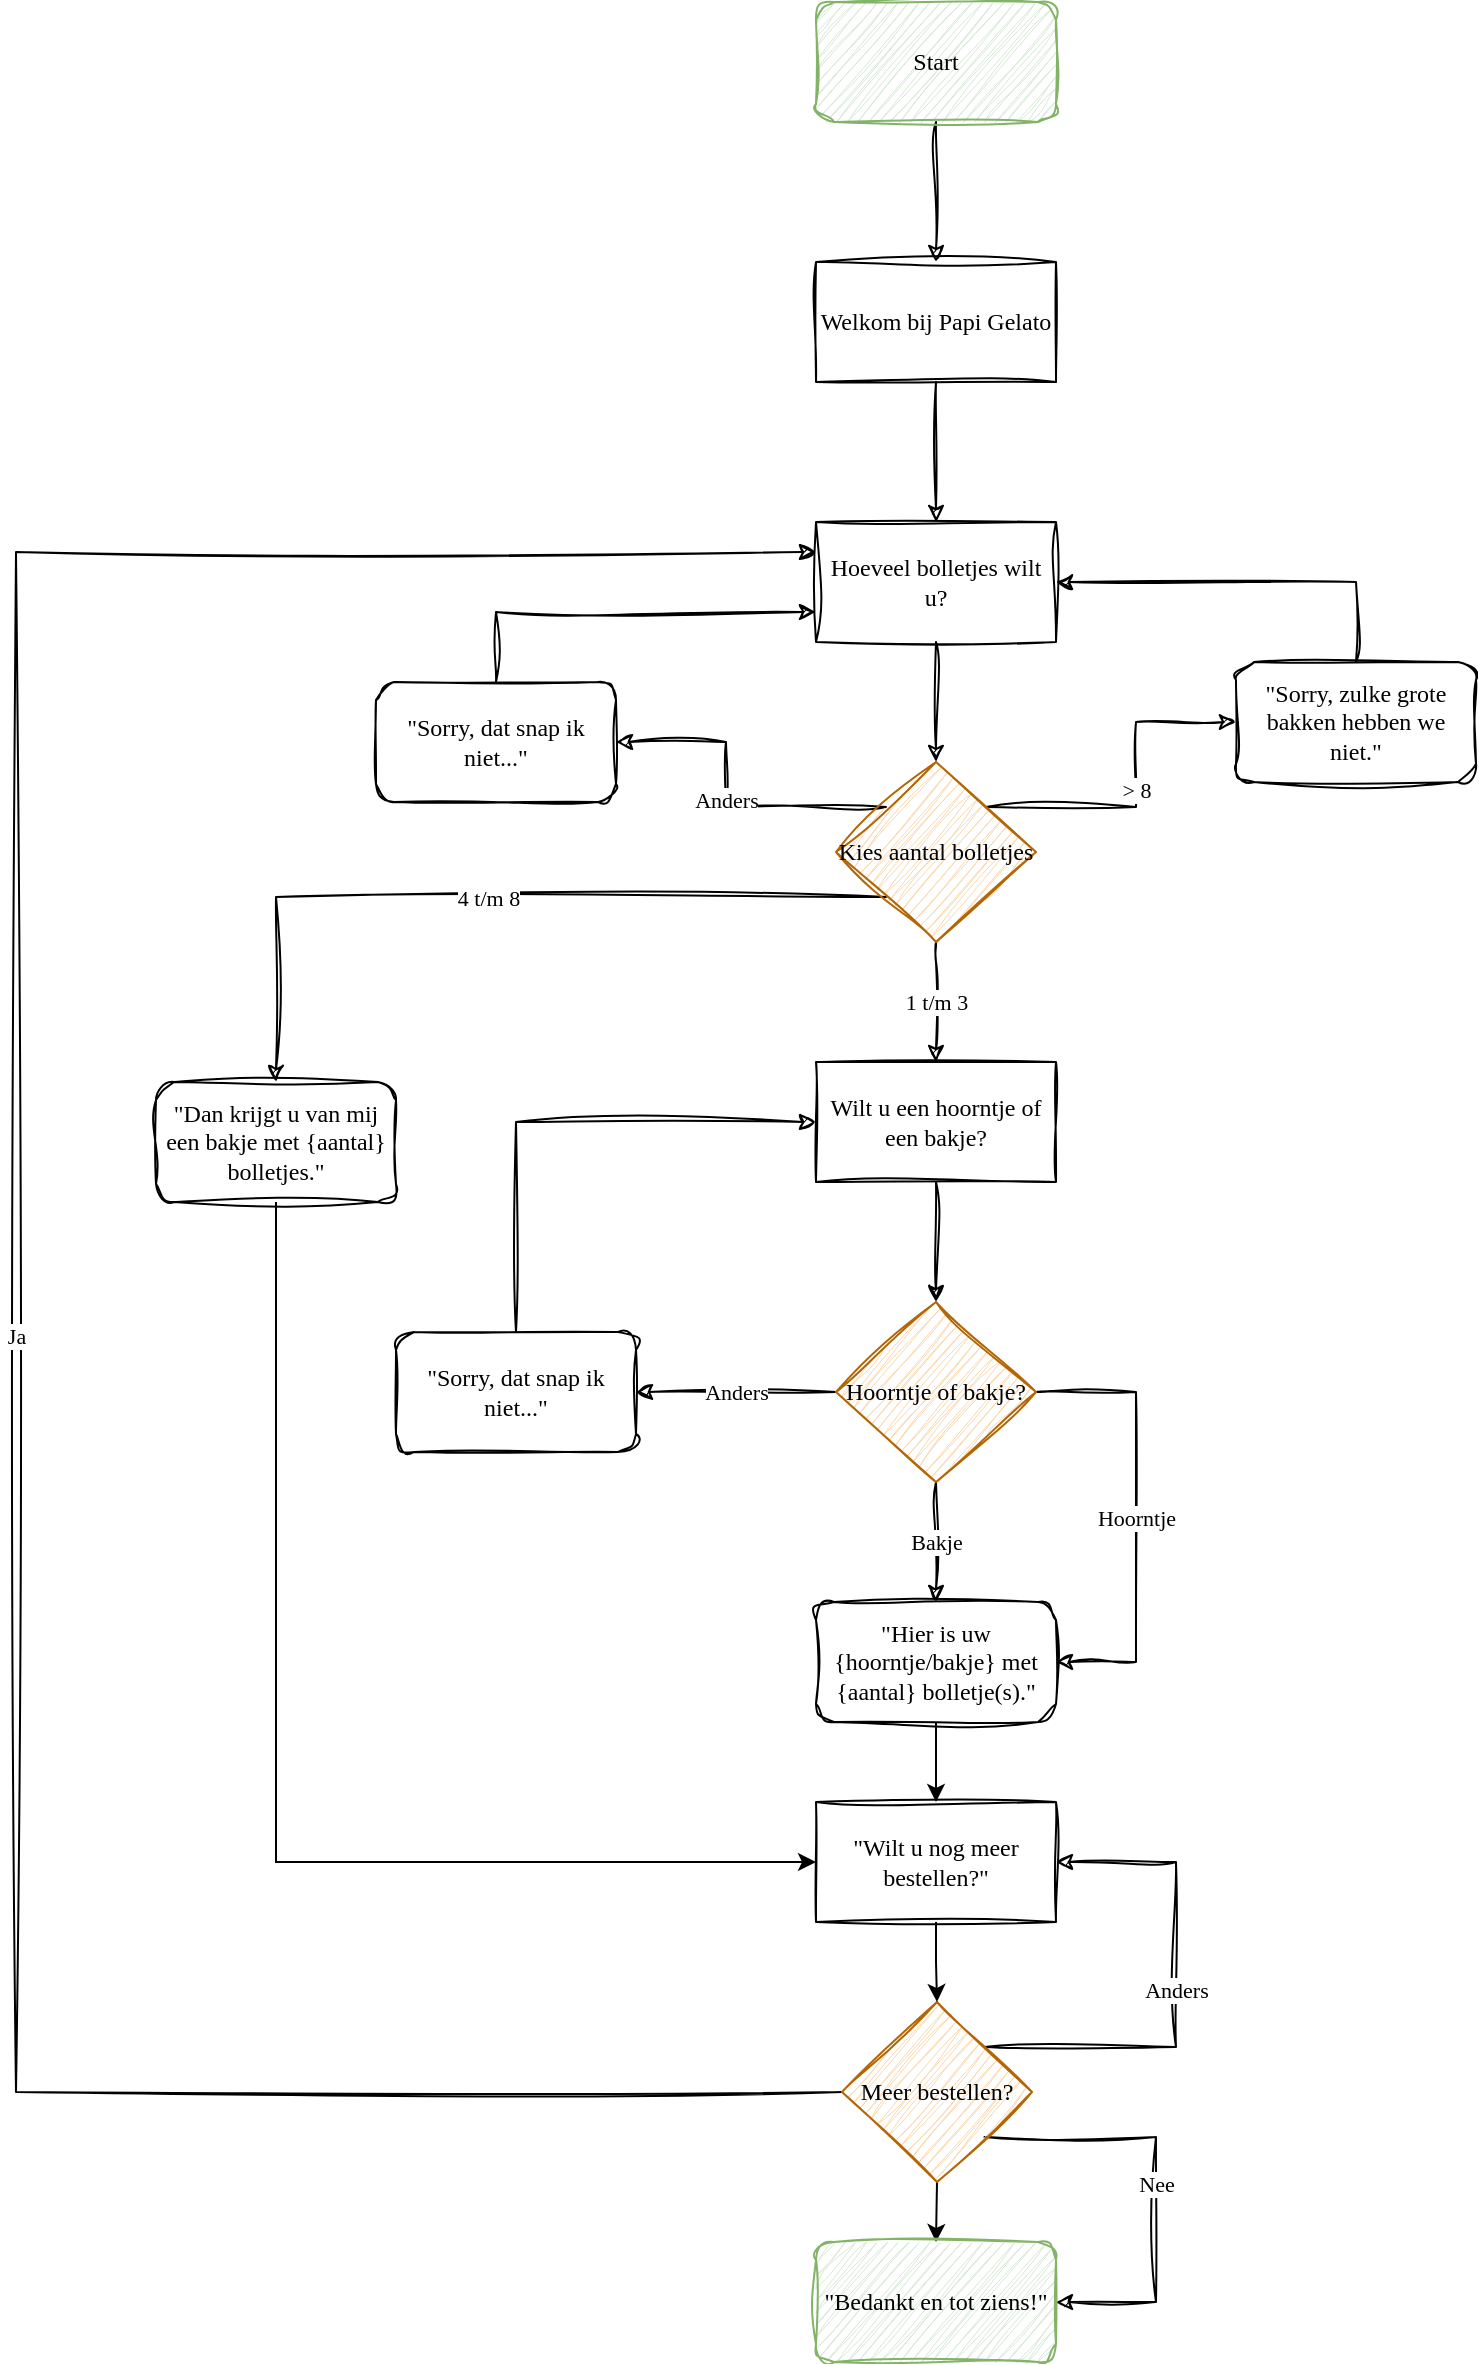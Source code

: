 <mxfile version="24.9.2">
  <diagram name="Pagina-1" id="o8SB5Iup6SPwX9aD0dav">
    <mxGraphModel dx="1389" dy="753" grid="1" gridSize="10" guides="1" tooltips="1" connect="1" arrows="1" fold="1" page="1" pageScale="1" pageWidth="1920" pageHeight="1200" math="0" shadow="0">
      <root>
        <mxCell id="0" />
        <mxCell id="1" parent="0" />
        <mxCell id="pbiHoTIueWZ6qJaHBMEw-3" style="edgeStyle=orthogonalEdgeStyle;rounded=0;orthogonalLoop=1;jettySize=auto;html=1;exitX=0.5;exitY=1;exitDx=0;exitDy=0;entryX=0.5;entryY=0;entryDx=0;entryDy=0;sketch=1;curveFitting=1;jiggle=2;" parent="1" source="pbiHoTIueWZ6qJaHBMEw-1" target="pbiHoTIueWZ6qJaHBMEw-2" edge="1">
          <mxGeometry relative="1" as="geometry" />
        </mxCell>
        <mxCell id="pbiHoTIueWZ6qJaHBMEw-1" value="Start" style="rounded=1;whiteSpace=wrap;html=1;fillColor=#d5e8d4;strokeColor=#82b366;sketch=1;curveFitting=1;jiggle=2;fontFamily=Comic Sans MS;" parent="1" vertex="1">
          <mxGeometry x="900" y="10" width="120" height="60" as="geometry" />
        </mxCell>
        <mxCell id="pbiHoTIueWZ6qJaHBMEw-5" style="edgeStyle=orthogonalEdgeStyle;rounded=0;orthogonalLoop=1;jettySize=auto;html=1;exitX=0.5;exitY=1;exitDx=0;exitDy=0;entryX=0.5;entryY=0;entryDx=0;entryDy=0;sketch=1;curveFitting=1;jiggle=2;" parent="1" source="pbiHoTIueWZ6qJaHBMEw-2" target="pbiHoTIueWZ6qJaHBMEw-4" edge="1">
          <mxGeometry relative="1" as="geometry" />
        </mxCell>
        <mxCell id="pbiHoTIueWZ6qJaHBMEw-2" value="Welkom bij Papi Gelato" style="rounded=0;whiteSpace=wrap;html=1;fillColor=none;sketch=1;curveFitting=1;jiggle=2;fontFamily=Comic Sans MS;" parent="1" vertex="1">
          <mxGeometry x="900" y="140" width="120" height="60" as="geometry" />
        </mxCell>
        <mxCell id="pbiHoTIueWZ6qJaHBMEw-7" style="edgeStyle=orthogonalEdgeStyle;rounded=0;orthogonalLoop=1;jettySize=auto;html=1;exitX=0.5;exitY=1;exitDx=0;exitDy=0;entryX=0.5;entryY=0;entryDx=0;entryDy=0;sketch=1;curveFitting=1;jiggle=2;" parent="1" source="pbiHoTIueWZ6qJaHBMEw-4" target="pbiHoTIueWZ6qJaHBMEw-6" edge="1">
          <mxGeometry relative="1" as="geometry" />
        </mxCell>
        <mxCell id="pbiHoTIueWZ6qJaHBMEw-4" value="Hoeveel bolletjes wilt u?" style="rounded=0;whiteSpace=wrap;html=1;fillColor=none;sketch=1;curveFitting=1;jiggle=2;fontFamily=Comic Sans MS;" parent="1" vertex="1">
          <mxGeometry x="900" y="270" width="120" height="60" as="geometry" />
        </mxCell>
        <mxCell id="pbiHoTIueWZ6qJaHBMEw-9" value="1 t/m 3" style="edgeStyle=orthogonalEdgeStyle;rounded=0;orthogonalLoop=1;jettySize=auto;html=1;exitX=0.5;exitY=1;exitDx=0;exitDy=0;entryX=0.5;entryY=0;entryDx=0;entryDy=0;fontFamily=Comic Sans MS;sketch=1;curveFitting=1;jiggle=2;" parent="1" source="pbiHoTIueWZ6qJaHBMEw-6" target="pbiHoTIueWZ6qJaHBMEw-8" edge="1">
          <mxGeometry relative="1" as="geometry">
            <Array as="points">
              <mxPoint x="960" y="490" />
              <mxPoint x="960" y="490" />
            </Array>
          </mxGeometry>
        </mxCell>
        <mxCell id="pbiHoTIueWZ6qJaHBMEw-16" value="&amp;gt; 8" style="edgeStyle=orthogonalEdgeStyle;rounded=0;orthogonalLoop=1;jettySize=auto;html=1;exitX=1;exitY=0;exitDx=0;exitDy=0;entryX=0;entryY=0.5;entryDx=0;entryDy=0;sketch=1;curveFitting=1;jiggle=2;fontFamily=Comic Sans MS;" parent="1" source="pbiHoTIueWZ6qJaHBMEw-6" target="pbiHoTIueWZ6qJaHBMEw-15" edge="1">
          <mxGeometry relative="1" as="geometry" />
        </mxCell>
        <mxCell id="pbiHoTIueWZ6qJaHBMEw-37" value="Anders" style="edgeStyle=orthogonalEdgeStyle;rounded=0;orthogonalLoop=1;jettySize=auto;html=1;exitX=0;exitY=0;exitDx=0;exitDy=0;entryX=1;entryY=0.5;entryDx=0;entryDy=0;fontFamily=Comic Sans MS;sketch=1;curveFitting=1;jiggle=2;" parent="1" source="pbiHoTIueWZ6qJaHBMEw-6" target="pbiHoTIueWZ6qJaHBMEw-21" edge="1">
          <mxGeometry relative="1" as="geometry" />
        </mxCell>
        <mxCell id="TuK_LcdwhqyAIoseYK0I-1" value="4 t/m 8" style="edgeStyle=orthogonalEdgeStyle;rounded=0;orthogonalLoop=1;jettySize=auto;html=1;exitX=0;exitY=1;exitDx=0;exitDy=0;entryX=0.5;entryY=0;entryDx=0;entryDy=0;sketch=1;curveFitting=1;jiggle=2;fontFamily=Comic Sans MS;" parent="1" source="pbiHoTIueWZ6qJaHBMEw-6" target="pbiHoTIueWZ6qJaHBMEw-12" edge="1">
          <mxGeometry relative="1" as="geometry" />
        </mxCell>
        <mxCell id="pbiHoTIueWZ6qJaHBMEw-6" value="Kies aantal bolletjes" style="rhombus;whiteSpace=wrap;html=1;fillColor=#fad7ac;sketch=1;curveFitting=1;jiggle=2;strokeColor=#b46504;fontFamily=Comic Sans MS;" parent="1" vertex="1">
          <mxGeometry x="910" y="390" width="100" height="90" as="geometry" />
        </mxCell>
        <mxCell id="pbiHoTIueWZ6qJaHBMEw-11" style="edgeStyle=orthogonalEdgeStyle;rounded=0;orthogonalLoop=1;jettySize=auto;html=1;exitX=0.5;exitY=1;exitDx=0;exitDy=0;entryX=0.5;entryY=0;entryDx=0;entryDy=0;sketch=1;curveFitting=1;jiggle=2;" parent="1" source="pbiHoTIueWZ6qJaHBMEw-8" target="pbiHoTIueWZ6qJaHBMEw-10" edge="1">
          <mxGeometry relative="1" as="geometry" />
        </mxCell>
        <mxCell id="pbiHoTIueWZ6qJaHBMEw-8" value="Wilt u een hoorntje of een bakje?" style="rounded=0;whiteSpace=wrap;html=1;fillColor=none;sketch=1;curveFitting=1;jiggle=2;fontFamily=Comic Sans MS;" parent="1" vertex="1">
          <mxGeometry x="900" y="540" width="120" height="60" as="geometry" />
        </mxCell>
        <mxCell id="pbiHoTIueWZ6qJaHBMEw-28" value="Bakje" style="edgeStyle=orthogonalEdgeStyle;rounded=0;orthogonalLoop=1;jettySize=auto;html=1;exitX=0.5;exitY=1;exitDx=0;exitDy=0;entryX=0.5;entryY=0;entryDx=0;entryDy=0;fontFamily=Comic Sans MS;sketch=1;curveFitting=1;jiggle=2;" parent="1" source="pbiHoTIueWZ6qJaHBMEw-10" target="pbiHoTIueWZ6qJaHBMEw-24" edge="1">
          <mxGeometry relative="1" as="geometry" />
        </mxCell>
        <mxCell id="pbiHoTIueWZ6qJaHBMEw-29" value="Hoorntje" style="edgeStyle=orthogonalEdgeStyle;rounded=0;orthogonalLoop=1;jettySize=auto;html=1;exitX=1;exitY=0.5;exitDx=0;exitDy=0;entryX=1;entryY=0.5;entryDx=0;entryDy=0;sketch=1;curveFitting=1;jiggle=2;fontFamily=Comic Sans MS;" parent="1" source="pbiHoTIueWZ6qJaHBMEw-10" target="pbiHoTIueWZ6qJaHBMEw-24" edge="1">
          <mxGeometry relative="1" as="geometry">
            <Array as="points">
              <mxPoint x="1060" y="705" />
              <mxPoint x="1060" y="840" />
            </Array>
          </mxGeometry>
        </mxCell>
        <mxCell id="pbiHoTIueWZ6qJaHBMEw-32" value="Anders" style="edgeStyle=orthogonalEdgeStyle;rounded=0;orthogonalLoop=1;jettySize=auto;html=1;exitX=0;exitY=0.5;exitDx=0;exitDy=0;entryX=1;entryY=0.5;entryDx=0;entryDy=0;sketch=1;curveFitting=1;jiggle=2;fontFamily=Comic Sans MS;" parent="1" source="pbiHoTIueWZ6qJaHBMEw-10" target="pbiHoTIueWZ6qJaHBMEw-31" edge="1">
          <mxGeometry relative="1" as="geometry" />
        </mxCell>
        <mxCell id="pbiHoTIueWZ6qJaHBMEw-10" value="Hoorntje of bakje?" style="rhombus;whiteSpace=wrap;html=1;fillColor=#fad7ac;sketch=1;curveFitting=1;jiggle=2;fontFamily=Comic Sans MS;strokeColor=#b46504;" parent="1" vertex="1">
          <mxGeometry x="910" y="660" width="100" height="90" as="geometry" />
        </mxCell>
        <mxCell id="TuK_LcdwhqyAIoseYK0I-2" style="edgeStyle=orthogonalEdgeStyle;rounded=0;orthogonalLoop=1;jettySize=auto;html=1;exitX=0.5;exitY=1;exitDx=0;exitDy=0;entryX=0;entryY=0.5;entryDx=0;entryDy=0;" parent="1" source="pbiHoTIueWZ6qJaHBMEw-12" target="pbiHoTIueWZ6qJaHBMEw-48" edge="1">
          <mxGeometry relative="1" as="geometry" />
        </mxCell>
        <mxCell id="pbiHoTIueWZ6qJaHBMEw-12" value="&quot;Dan krijgt u van mij een bakje met {aantal} bolletjes.&quot;" style="rounded=1;whiteSpace=wrap;html=1;sketch=1;curveFitting=1;jiggle=2;fillColor=none;fontFamily=Comic Sans MS;" parent="1" vertex="1">
          <mxGeometry x="570" y="550" width="120" height="60" as="geometry" />
        </mxCell>
        <mxCell id="pbiHoTIueWZ6qJaHBMEw-18" style="edgeStyle=orthogonalEdgeStyle;rounded=0;orthogonalLoop=1;jettySize=auto;html=1;exitX=0.5;exitY=0;exitDx=0;exitDy=0;entryX=1;entryY=0.5;entryDx=0;entryDy=0;sketch=1;curveFitting=1;jiggle=2;" parent="1" source="pbiHoTIueWZ6qJaHBMEw-15" target="pbiHoTIueWZ6qJaHBMEw-4" edge="1">
          <mxGeometry relative="1" as="geometry" />
        </mxCell>
        <mxCell id="pbiHoTIueWZ6qJaHBMEw-15" value="&quot;Sorry, zulke grote bakken hebben we niet.&quot;" style="rounded=1;whiteSpace=wrap;html=1;fillColor=none;sketch=1;curveFitting=1;jiggle=2;fontFamily=Comic Sans MS;" parent="1" vertex="1">
          <mxGeometry x="1110" y="340" width="120" height="60" as="geometry" />
        </mxCell>
        <mxCell id="pbiHoTIueWZ6qJaHBMEw-36" style="edgeStyle=orthogonalEdgeStyle;rounded=0;orthogonalLoop=1;jettySize=auto;html=1;exitX=0.5;exitY=0;exitDx=0;exitDy=0;entryX=0;entryY=0.75;entryDx=0;entryDy=0;sketch=1;curveFitting=1;jiggle=2;" parent="1" source="pbiHoTIueWZ6qJaHBMEw-21" target="pbiHoTIueWZ6qJaHBMEw-4" edge="1">
          <mxGeometry relative="1" as="geometry" />
        </mxCell>
        <mxCell id="pbiHoTIueWZ6qJaHBMEw-21" value="&quot;Sorry, dat snap ik niet...&quot;" style="rounded=1;whiteSpace=wrap;html=1;fontFamily=Comic Sans MS;fillColor=none;sketch=1;curveFitting=1;jiggle=2;" parent="1" vertex="1">
          <mxGeometry x="680" y="350" width="120" height="60" as="geometry" />
        </mxCell>
        <mxCell id="pbiHoTIueWZ6qJaHBMEw-52" style="edgeStyle=orthogonalEdgeStyle;rounded=0;orthogonalLoop=1;jettySize=auto;html=1;exitX=0.5;exitY=1;exitDx=0;exitDy=0;entryX=0.5;entryY=0;entryDx=0;entryDy=0;" parent="1" source="pbiHoTIueWZ6qJaHBMEw-24" target="pbiHoTIueWZ6qJaHBMEw-48" edge="1">
          <mxGeometry relative="1" as="geometry" />
        </mxCell>
        <mxCell id="pbiHoTIueWZ6qJaHBMEw-24" value="&quot;Hier is uw {hoorntje/bakje} met {aantal} bolletje(s).&quot;" style="rounded=1;whiteSpace=wrap;html=1;fillColor=none;sketch=1;curveFitting=1;jiggle=2;fontFamily=Comic Sans MS;" parent="1" vertex="1">
          <mxGeometry x="900" y="810" width="120" height="60" as="geometry" />
        </mxCell>
        <mxCell id="pbiHoTIueWZ6qJaHBMEw-33" style="edgeStyle=orthogonalEdgeStyle;rounded=0;orthogonalLoop=1;jettySize=auto;html=1;exitX=0.5;exitY=0;exitDx=0;exitDy=0;entryX=0;entryY=0.5;entryDx=0;entryDy=0;sketch=1;curveFitting=1;jiggle=2;" parent="1" source="pbiHoTIueWZ6qJaHBMEw-31" target="pbiHoTIueWZ6qJaHBMEw-8" edge="1">
          <mxGeometry relative="1" as="geometry" />
        </mxCell>
        <mxCell id="pbiHoTIueWZ6qJaHBMEw-31" value="&quot;Sorry, dat snap ik niet...&quot;" style="rounded=1;whiteSpace=wrap;html=1;fillColor=none;sketch=1;curveFitting=1;jiggle=2;fontFamily=Comic Sans MS;" parent="1" vertex="1">
          <mxGeometry x="690" y="675" width="120" height="60" as="geometry" />
        </mxCell>
        <mxCell id="pbiHoTIueWZ6qJaHBMEw-49" style="edgeStyle=orthogonalEdgeStyle;rounded=0;orthogonalLoop=1;jettySize=auto;html=1;exitX=0.5;exitY=1;exitDx=0;exitDy=0;entryX=0.5;entryY=0;entryDx=0;entryDy=0;" parent="1" source="pbiHoTIueWZ6qJaHBMEw-34" target="pbiHoTIueWZ6qJaHBMEw-39" edge="1">
          <mxGeometry relative="1" as="geometry" />
        </mxCell>
        <mxCell id="pbiHoTIueWZ6qJaHBMEw-53" value="Ja" style="edgeStyle=orthogonalEdgeStyle;rounded=0;orthogonalLoop=1;jettySize=auto;html=1;exitX=0;exitY=0.5;exitDx=0;exitDy=0;entryX=0;entryY=0.25;entryDx=0;entryDy=0;sketch=1;curveFitting=1;jiggle=2;fontFamily=Comic Sans MS;" parent="1" source="pbiHoTIueWZ6qJaHBMEw-34" target="pbiHoTIueWZ6qJaHBMEw-4" edge="1">
          <mxGeometry relative="1" as="geometry">
            <Array as="points">
              <mxPoint x="500" y="1055" />
              <mxPoint x="500" y="285" />
            </Array>
          </mxGeometry>
        </mxCell>
        <mxCell id="pbiHoTIueWZ6qJaHBMEw-54" value="Nee" style="edgeStyle=orthogonalEdgeStyle;rounded=0;orthogonalLoop=1;jettySize=auto;html=1;exitX=1;exitY=1;exitDx=0;exitDy=0;entryX=1;entryY=0.5;entryDx=0;entryDy=0;sketch=1;curveFitting=1;jiggle=2;fontFamily=Comic Sans MS;" parent="1" source="pbiHoTIueWZ6qJaHBMEw-34" target="pbiHoTIueWZ6qJaHBMEw-39" edge="1">
          <mxGeometry relative="1" as="geometry">
            <Array as="points">
              <mxPoint x="1070" y="1078" />
              <mxPoint x="1070" y="1160" />
            </Array>
          </mxGeometry>
        </mxCell>
        <mxCell id="pbiHoTIueWZ6qJaHBMEw-55" value="Anders" style="edgeStyle=orthogonalEdgeStyle;rounded=0;orthogonalLoop=1;jettySize=auto;html=1;exitX=1;exitY=0;exitDx=0;exitDy=0;entryX=1;entryY=0.5;entryDx=0;entryDy=0;sketch=1;curveFitting=1;jiggle=2;fontFamily=Comic Sans MS;" parent="1" source="pbiHoTIueWZ6qJaHBMEw-34" target="pbiHoTIueWZ6qJaHBMEw-48" edge="1">
          <mxGeometry relative="1" as="geometry">
            <Array as="points">
              <mxPoint x="1080" y="1032" />
              <mxPoint x="1080" y="940" />
            </Array>
          </mxGeometry>
        </mxCell>
        <mxCell id="pbiHoTIueWZ6qJaHBMEw-34" value="Meer bestellen?" style="rhombus;whiteSpace=wrap;html=1;fontFamily=Comic Sans MS;fillColor=#fad7ac;strokeColor=#b46504;shadow=0;rounded=0;sketch=1;curveFitting=1;jiggle=2;" parent="1" vertex="1">
          <mxGeometry x="913" y="1010" width="95" height="90" as="geometry" />
        </mxCell>
        <mxCell id="pbiHoTIueWZ6qJaHBMEw-39" value="&quot;Bedankt en tot ziens!&quot;" style="rounded=1;whiteSpace=wrap;html=1;fillColor=#d5e8d4;fontFamily=Comic Sans MS;strokeColor=#82b366;sketch=1;curveFitting=1;jiggle=2;" parent="1" vertex="1">
          <mxGeometry x="900" y="1130" width="120" height="60" as="geometry" />
        </mxCell>
        <mxCell id="pbiHoTIueWZ6qJaHBMEw-51" style="edgeStyle=orthogonalEdgeStyle;rounded=0;orthogonalLoop=1;jettySize=auto;html=1;exitX=0.5;exitY=1;exitDx=0;exitDy=0;entryX=0.5;entryY=0;entryDx=0;entryDy=0;" parent="1" source="pbiHoTIueWZ6qJaHBMEw-48" target="pbiHoTIueWZ6qJaHBMEw-34" edge="1">
          <mxGeometry relative="1" as="geometry" />
        </mxCell>
        <mxCell id="pbiHoTIueWZ6qJaHBMEw-48" value="&quot;Wilt u nog meer bestellen?&quot;" style="rounded=0;whiteSpace=wrap;html=1;fontFamily=Comic Sans MS;fillColor=none;sketch=1;curveFitting=1;jiggle=2;" parent="1" vertex="1">
          <mxGeometry x="900" y="910" width="120" height="60" as="geometry" />
        </mxCell>
      </root>
    </mxGraphModel>
  </diagram>
</mxfile>
